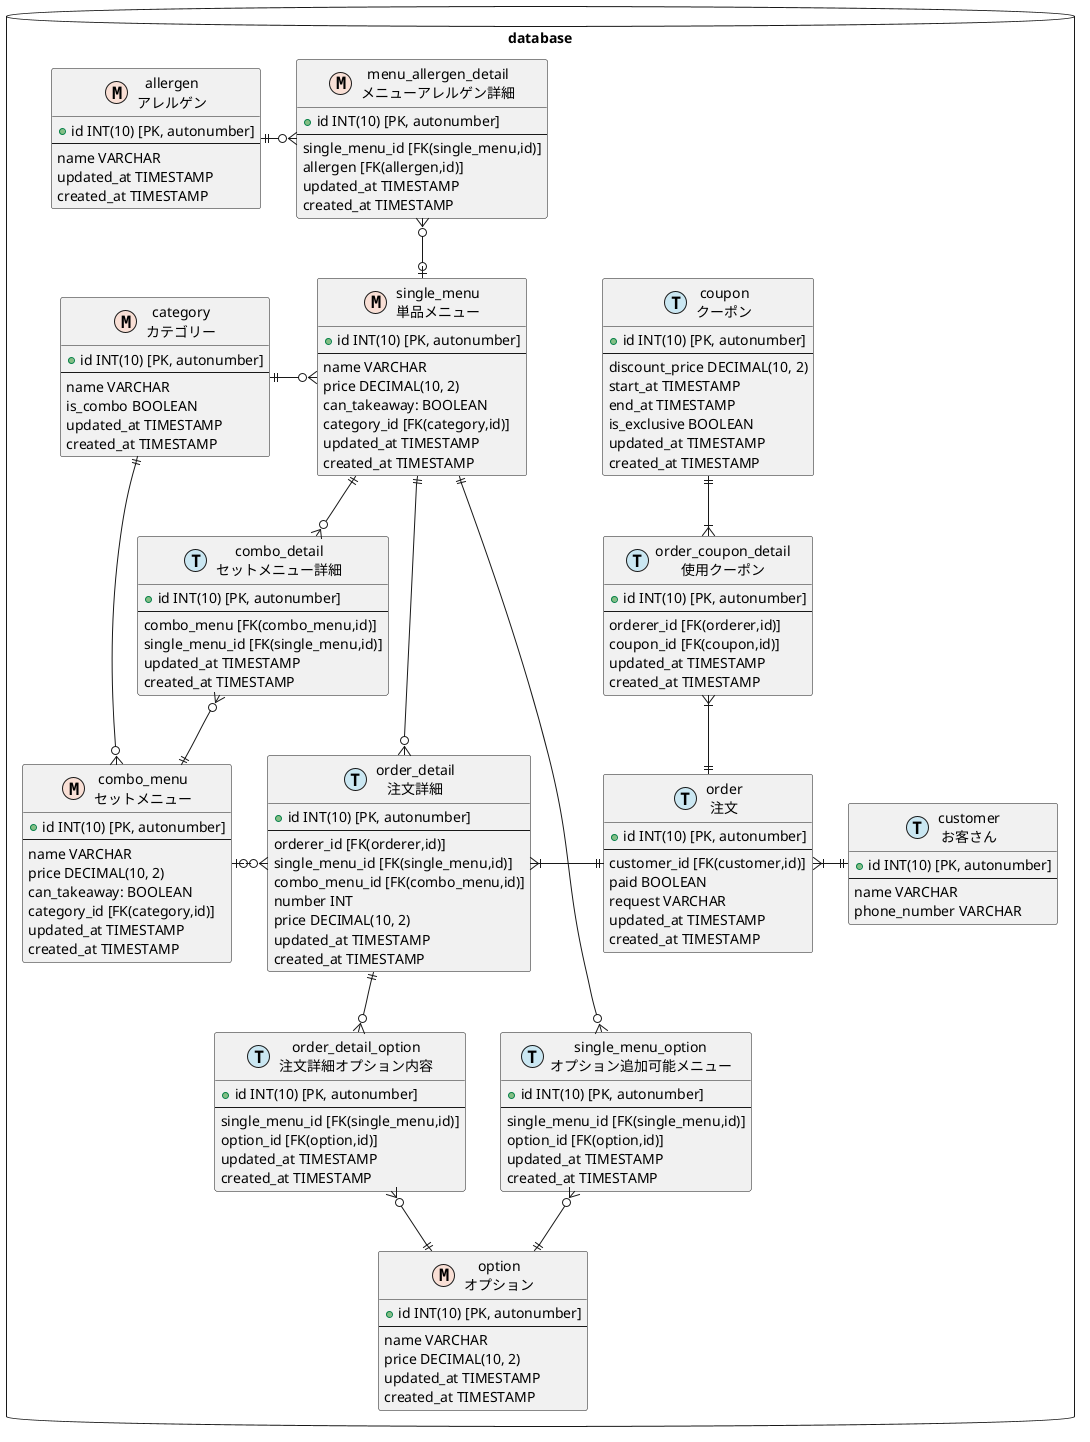 @startuml

!define MASTER F9DFD5
!define TRANSACTION CAE7F2

package database <<Database>> {
  entity category as "category\nカテゴリー" <<M,MASTER>> {
    + id INT(10) [PK, autonumber]
    --
    name VARCHAR
    is_combo BOOLEAN
    updated_at TIMESTAMP
    created_at TIMESTAMP
  }
  
  entity combo_menu as "combo_menu\nセットメニュー" <<M,MASTER>> {
    + id INT(10) [PK, autonumber]
    --
    name VARCHAR
    price DECIMAL(10, 2)
    can_takeaway: BOOLEAN
    category_id [FK(category,id)]
    updated_at TIMESTAMP
    created_at TIMESTAMP
  }
  
  entity single_menu as "single_menu\n単品メニュー" <<M,MASTER>> {
    + id INT(10) [PK, autonumber]
    --
    name VARCHAR
    price DECIMAL(10, 2)
    can_takeaway: BOOLEAN
    category_id [FK(category,id)]
    updated_at TIMESTAMP
    created_at TIMESTAMP
  }
  
  entity allergen as "allergen\nアレルゲン" <<M,MASTER>> {
    + id INT(10) [PK, autonumber]
    --
    name VARCHAR
    updated_at TIMESTAMP
    created_at TIMESTAMP
  }
  
  entity menu_allergen_detail as "menu_allergen_detail\nメニューアレルゲン詳細" <<M,MASTER>> {
    + id INT(10) [PK, autonumber]
    --
    single_menu_id [FK(single_menu,id)]
    allergen [FK(allergen,id)]
    updated_at TIMESTAMP
    created_at TIMESTAMP
  }
  
  entity combo_detail as "combo_detail\nセットメニュー詳細" <<T,TRANSACTION>> {
    + id INT(10) [PK, autonumber]
    --
    combo_menu [FK(combo_menu,id)]
    single_menu_id [FK(single_menu,id)]
    updated_at TIMESTAMP
    created_at TIMESTAMP
  }
  
  entity option as "option\nオプション" <<M,MASTER>> {
    + id INT(10) [PK, autonumber]
    --
    name VARCHAR
    price DECIMAL(10, 2)
    updated_at TIMESTAMP
    created_at TIMESTAMP
  }
  
  entity customer as "customer\nお客さん" <<T,TRANSACTION>> {
    + id INT(10) [PK, autonumber]
    --
    name VARCHAR
    phone_number VARCHAR
  }
  
  entity order as "order\n注文" <<T,TRANSACTION>> {
    + id INT(10) [PK, autonumber]
    --
    customer_id [FK(customer,id)]
    paid BOOLEAN
    request VARCHAR
    updated_at TIMESTAMP
    created_at TIMESTAMP
  }
  
  entity coupon as "coupon\nクーポン" <<T,TRANSACTION>> {
    + id INT(10) [PK, autonumber]
    --
    discount_price DECIMAL(10, 2)
    start_at TIMESTAMP
    end_at TIMESTAMP
    is_exclusive BOOLEAN
    updated_at TIMESTAMP
    created_at TIMESTAMP
  }
  
  entity order_coupon_detail as "order_coupon_detail\n使用クーポン" <<T,TRANSACTION>> {
    + id INT(10) [PK, autonumber]
    --
    orderer_id [FK(orderer,id)]
    coupon_id [FK(coupon,id)]
    updated_at TIMESTAMP
    created_at TIMESTAMP
  }
  
  entity order_detail as "order_detail\n注文詳細" <<T,TRANSACTION>> {
    + id INT(10) [PK, autonumber]
    --
    orderer_id [FK(orderer,id)]
    single_menu_id [FK(single_menu,id)]
    combo_menu_id [FK(combo_menu,id)]
    number INT
    price DECIMAL(10, 2)
    updated_at TIMESTAMP
    created_at TIMESTAMP
  }
  
  entity single_menu_option as "single_menu_option\nオプション追加可能メニュー" <<T,TRANSACTION>> {
    + id INT(10) [PK, autonumber]
    --
    single_menu_id [FK(single_menu,id)]
    option_id [FK(option,id)]
    updated_at TIMESTAMP
    created_at TIMESTAMP
  }
  
  entity order_detail_option as "order_detail_option\n注文詳細オプション内容" <<T,TRANSACTION>> {
    + id INT(10) [PK, autonumber]
    --
    single_menu_id [FK(single_menu,id)]
    option_id [FK(option,id)]
    updated_at TIMESTAMP
    created_at TIMESTAMP
  }
  
  category ||-right-o{ single_menu
  category ||-up-o{ combo_menu
  combo_menu |o-right-o{ order_detail
  combo_menu ||-up-o{ combo_detail
  single_menu ||-right-o{ order_detail
  single_menu ||-down-o{ combo_detail
  single_menu ||-down-o{ single_menu_option
  single_menu |o-up-o{ menu_allergen_detail
  allergen ||-right-o{ menu_allergen_detail
  customer ||-left-|{ order
  order ||-up-|{ order_coupon_detail
  coupon ||-down-|{ order_coupon_detail
  order ||-left-|{ order_detail
  option ||-up-o{ order_detail_option
  option ||-left-o{ single_menu_option
  order_detail ||-down-o{ order_detail_option
}

@enduml